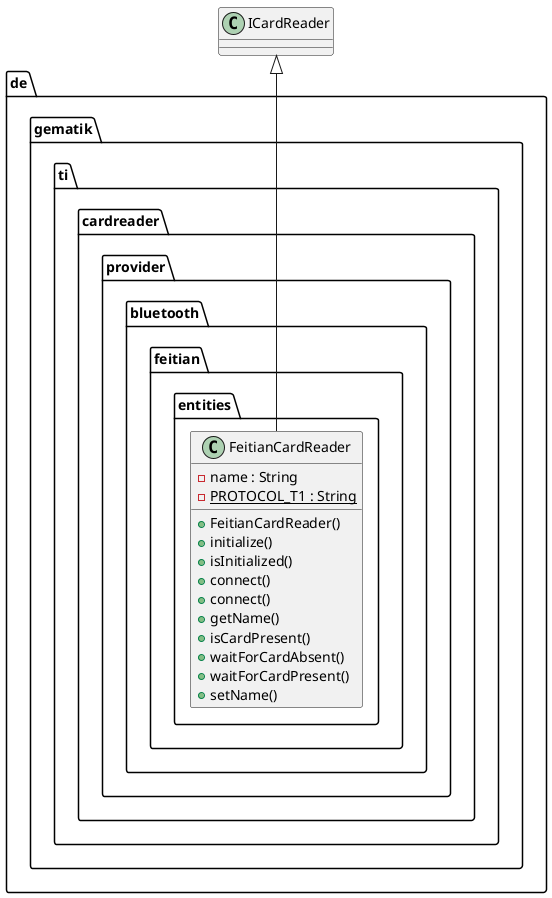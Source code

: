 @startuml

package de.gematik.ti.cardreader.provider.bluetooth.feitian.entities {
      class FeitianCardReader {
          - name : String
          {static} - PROTOCOL_T1 : String
          + FeitianCardReader()
          + initialize()
          + isInitialized()
          + connect()
          + connect()
          + getName()
          + isCardPresent()
          + waitForCardAbsent()
          + waitForCardPresent()
          + setName()
      }
    }

    FeitianCardReader -up-|> ICardReader


@enduml